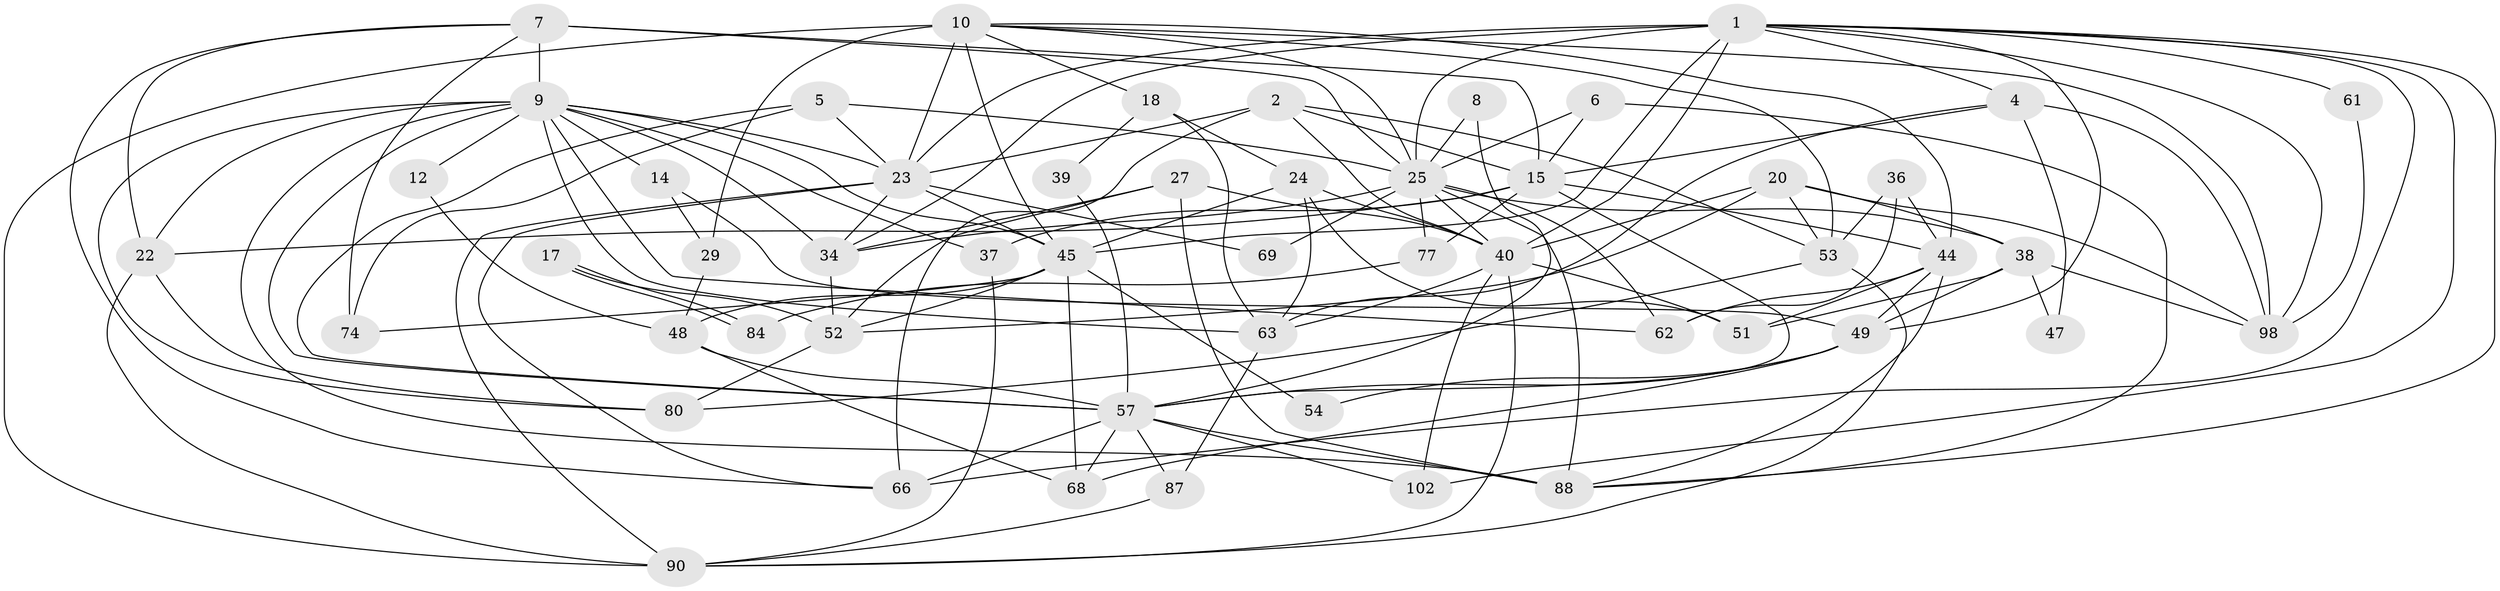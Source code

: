 // original degree distribution, {4: 0.3269230769230769, 5: 0.14423076923076922, 6: 0.08653846153846154, 2: 0.15384615384615385, 3: 0.22115384615384615, 7: 0.057692307692307696, 8: 0.009615384615384616}
// Generated by graph-tools (version 1.1) at 2025/14/03/09/25 04:14:59]
// undirected, 52 vertices, 139 edges
graph export_dot {
graph [start="1"]
  node [color=gray90,style=filled];
  1 [super="+42+32+3"];
  2;
  4 [super="+21+91"];
  5 [super="+19"];
  6;
  7 [super="+43"];
  8;
  9 [super="+13+65+26"];
  10 [super="+11+46"];
  12;
  14;
  15 [super="+60"];
  17;
  18;
  20 [super="+75"];
  22 [super="+30"];
  23 [super="+64+50+70"];
  24;
  25 [super="+86+76+35"];
  27 [super="+79"];
  29;
  34;
  36;
  37;
  38;
  39;
  40 [super="+55+41"];
  44 [super="+100"];
  45 [super="+96+59"];
  47;
  48 [super="+103"];
  49 [super="+94"];
  51;
  52;
  53 [super="+89"];
  54;
  57 [super="+82+58"];
  61;
  62;
  63 [super="+72"];
  66 [super="+97"];
  68;
  69;
  74;
  77;
  80 [super="+83"];
  84;
  87;
  88 [super="+101"];
  90 [super="+92"];
  98;
  102;
  1 -- 98;
  1 -- 45;
  1 -- 34;
  1 -- 4 [weight=2];
  1 -- 102;
  1 -- 40;
  1 -- 49;
  1 -- 23 [weight=3];
  1 -- 88;
  1 -- 25 [weight=4];
  1 -- 61;
  1 -- 66 [weight=2];
  2 -- 53;
  2 -- 23;
  2 -- 66;
  2 -- 15;
  2 -- 40;
  4 -- 63;
  4 -- 15;
  4 -- 98;
  4 -- 47;
  5 -- 57;
  5 -- 25;
  5 -- 74;
  5 -- 23;
  6 -- 88;
  6 -- 15;
  6 -- 25;
  7 -- 74;
  7 -- 9 [weight=2];
  7 -- 66;
  7 -- 15;
  7 -- 25;
  7 -- 22;
  8 -- 57;
  8 -- 25;
  9 -- 45 [weight=2];
  9 -- 37;
  9 -- 14;
  9 -- 57;
  9 -- 62;
  9 -- 23;
  9 -- 88;
  9 -- 34;
  9 -- 12;
  9 -- 63;
  9 -- 22;
  9 -- 80;
  10 -- 90 [weight=2];
  10 -- 98;
  10 -- 29;
  10 -- 53;
  10 -- 23 [weight=2];
  10 -- 44;
  10 -- 45;
  10 -- 18;
  10 -- 25;
  12 -- 48;
  14 -- 29;
  14 -- 49;
  15 -- 37;
  15 -- 57;
  15 -- 77;
  15 -- 44;
  15 -- 22;
  17 -- 84;
  17 -- 84;
  17 -- 52;
  18 -- 24;
  18 -- 39;
  18 -- 63;
  20 -- 38;
  20 -- 52 [weight=2];
  20 -- 98;
  20 -- 53;
  20 -- 40;
  22 -- 90;
  22 -- 80;
  23 -- 90;
  23 -- 69;
  23 -- 34;
  23 -- 66;
  23 -- 45 [weight=2];
  24 -- 51;
  24 -- 45;
  24 -- 63;
  24 -- 40;
  25 -- 62;
  25 -- 69;
  25 -- 88;
  25 -- 38;
  25 -- 77;
  25 -- 40;
  25 -- 34;
  27 -- 40;
  27 -- 88;
  27 -- 34;
  27 -- 52;
  29 -- 48;
  34 -- 52;
  36 -- 62;
  36 -- 53;
  36 -- 44;
  37 -- 90;
  38 -- 51;
  38 -- 47;
  38 -- 98;
  38 -- 49;
  39 -- 57;
  40 -- 51;
  40 -- 102;
  40 -- 90;
  40 -- 63;
  44 -- 51;
  44 -- 49;
  44 -- 88;
  44 -- 62;
  45 -- 54;
  45 -- 48;
  45 -- 52;
  45 -- 68;
  45 -- 74;
  48 -- 57;
  48 -- 68;
  49 -- 68;
  49 -- 54;
  49 -- 57;
  52 -- 80;
  53 -- 90;
  53 -- 80;
  57 -- 88;
  57 -- 66;
  57 -- 87;
  57 -- 68;
  57 -- 102;
  61 -- 98;
  63 -- 87 [weight=2];
  77 -- 84;
  87 -- 90;
}
